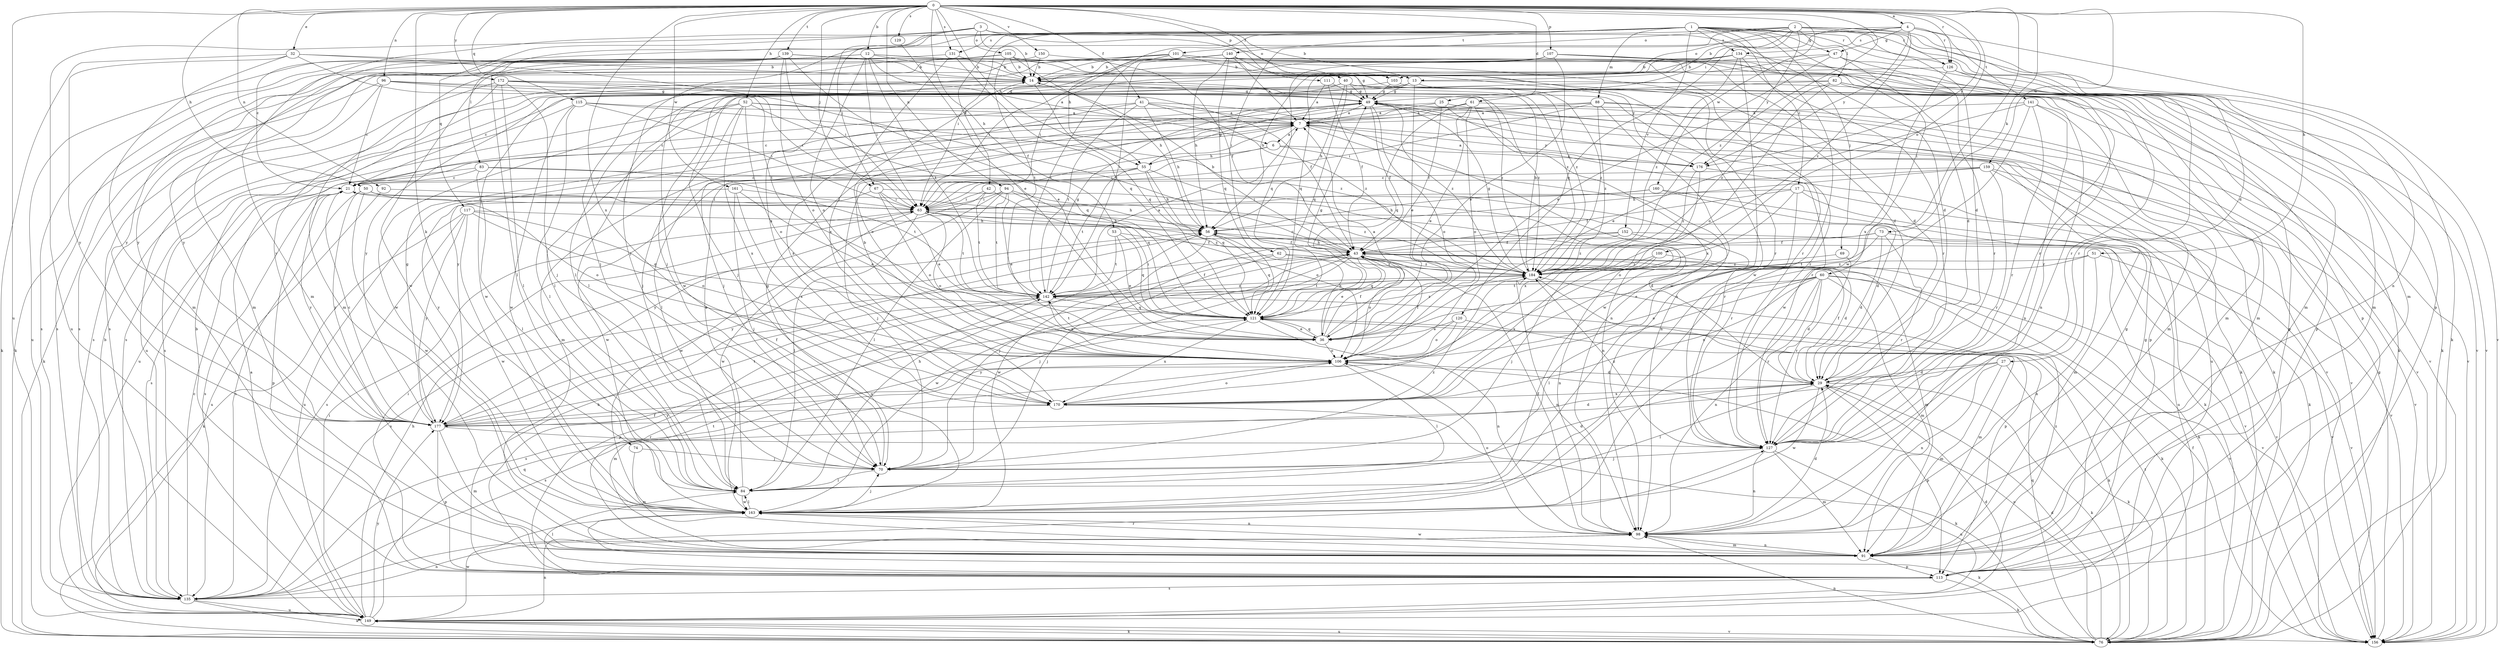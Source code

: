 strict digraph  {
0;
1;
2;
3;
4;
6;
7;
12;
13;
14;
17;
21;
25;
27;
29;
32;
36;
40;
41;
42;
43;
47;
49;
50;
51;
52;
53;
55;
56;
60;
61;
62;
63;
67;
69;
70;
73;
74;
76;
82;
83;
84;
88;
91;
92;
94;
96;
98;
100;
101;
103;
105;
106;
107;
111;
113;
115;
117;
120;
121;
126;
127;
129;
131;
134;
135;
139;
140;
141;
142;
149;
150;
152;
156;
159;
160;
161;
163;
170;
172;
176;
177;
184;
0 -> 4  [label=a];
0 -> 12  [label=b];
0 -> 25  [label=d];
0 -> 32  [label=e];
0 -> 40  [label=f];
0 -> 41  [label=f];
0 -> 50  [label=h];
0 -> 51  [label=h];
0 -> 52  [label=h];
0 -> 53  [label=h];
0 -> 55  [label=h];
0 -> 67  [label=j];
0 -> 73  [label=k];
0 -> 74  [label=k];
0 -> 92  [label=n];
0 -> 94  [label=n];
0 -> 96  [label=n];
0 -> 100  [label=o];
0 -> 107  [label=p];
0 -> 111  [label=p];
0 -> 115  [label=q];
0 -> 126  [label=r];
0 -> 129  [label=s];
0 -> 131  [label=s];
0 -> 139  [label=t];
0 -> 149  [label=u];
0 -> 150  [label=v];
0 -> 159  [label=w];
0 -> 160  [label=w];
0 -> 161  [label=w];
0 -> 163  [label=w];
0 -> 170  [label=x];
0 -> 172  [label=y];
0 -> 176  [label=y];
0 -> 184  [label=z];
1 -> 17  [label=c];
1 -> 21  [label=c];
1 -> 42  [label=f];
1 -> 47  [label=g];
1 -> 55  [label=h];
1 -> 60  [label=i];
1 -> 67  [label=j];
1 -> 69  [label=j];
1 -> 76  [label=k];
1 -> 88  [label=m];
1 -> 91  [label=m];
1 -> 113  [label=p];
1 -> 126  [label=r];
1 -> 131  [label=s];
1 -> 134  [label=s];
1 -> 140  [label=t];
1 -> 149  [label=u];
1 -> 152  [label=v];
1 -> 163  [label=w];
2 -> 13  [label=b];
2 -> 27  [label=d];
2 -> 29  [label=d];
2 -> 61  [label=i];
2 -> 62  [label=i];
2 -> 63  [label=i];
2 -> 82  [label=l];
2 -> 98  [label=n];
2 -> 101  [label=o];
2 -> 103  [label=o];
2 -> 126  [label=r];
2 -> 176  [label=y];
3 -> 13  [label=b];
3 -> 14  [label=b];
3 -> 29  [label=d];
3 -> 83  [label=l];
3 -> 91  [label=m];
3 -> 103  [label=o];
3 -> 105  [label=o];
3 -> 117  [label=q];
3 -> 170  [label=x];
4 -> 47  [label=g];
4 -> 70  [label=j];
4 -> 120  [label=q];
4 -> 126  [label=r];
4 -> 134  [label=s];
4 -> 141  [label=t];
4 -> 156  [label=v];
4 -> 176  [label=y];
4 -> 184  [label=z];
6 -> 55  [label=h];
6 -> 63  [label=i];
6 -> 127  [label=r];
6 -> 176  [label=y];
7 -> 6  [label=a];
7 -> 63  [label=i];
7 -> 84  [label=l];
7 -> 91  [label=m];
7 -> 98  [label=n];
7 -> 156  [label=v];
7 -> 176  [label=y];
12 -> 6  [label=a];
12 -> 14  [label=b];
12 -> 63  [label=i];
12 -> 106  [label=o];
12 -> 127  [label=r];
12 -> 135  [label=s];
12 -> 142  [label=t];
12 -> 176  [label=y];
12 -> 177  [label=y];
13 -> 36  [label=e];
13 -> 49  [label=g];
13 -> 84  [label=l];
13 -> 156  [label=v];
13 -> 177  [label=y];
13 -> 184  [label=z];
14 -> 49  [label=g];
14 -> 121  [label=q];
14 -> 127  [label=r];
14 -> 163  [label=w];
17 -> 43  [label=f];
17 -> 63  [label=i];
17 -> 106  [label=o];
17 -> 127  [label=r];
17 -> 149  [label=u];
17 -> 156  [label=v];
21 -> 63  [label=i];
21 -> 113  [label=p];
21 -> 135  [label=s];
21 -> 177  [label=y];
25 -> 7  [label=a];
25 -> 43  [label=f];
25 -> 76  [label=k];
25 -> 106  [label=o];
25 -> 127  [label=r];
27 -> 29  [label=d];
27 -> 76  [label=k];
27 -> 91  [label=m];
27 -> 98  [label=n];
27 -> 135  [label=s];
29 -> 43  [label=f];
29 -> 76  [label=k];
29 -> 84  [label=l];
29 -> 113  [label=p];
29 -> 163  [label=w];
29 -> 170  [label=x];
32 -> 14  [label=b];
32 -> 43  [label=f];
32 -> 76  [label=k];
32 -> 91  [label=m];
32 -> 142  [label=t];
32 -> 177  [label=y];
36 -> 7  [label=a];
36 -> 43  [label=f];
36 -> 56  [label=h];
36 -> 106  [label=o];
36 -> 121  [label=q];
36 -> 142  [label=t];
40 -> 49  [label=g];
40 -> 56  [label=h];
40 -> 70  [label=j];
40 -> 84  [label=l];
40 -> 98  [label=n];
40 -> 113  [label=p];
40 -> 121  [label=q];
40 -> 156  [label=v];
41 -> 7  [label=a];
41 -> 21  [label=c];
41 -> 56  [label=h];
41 -> 98  [label=n];
41 -> 142  [label=t];
41 -> 170  [label=x];
41 -> 184  [label=z];
42 -> 63  [label=i];
42 -> 106  [label=o];
42 -> 142  [label=t];
42 -> 177  [label=y];
43 -> 14  [label=b];
43 -> 29  [label=d];
43 -> 36  [label=e];
43 -> 56  [label=h];
43 -> 70  [label=j];
43 -> 106  [label=o];
43 -> 121  [label=q];
43 -> 163  [label=w];
43 -> 184  [label=z];
47 -> 14  [label=b];
47 -> 29  [label=d];
47 -> 36  [label=e];
47 -> 91  [label=m];
47 -> 121  [label=q];
47 -> 127  [label=r];
49 -> 7  [label=a];
49 -> 43  [label=f];
49 -> 70  [label=j];
49 -> 106  [label=o];
49 -> 149  [label=u];
49 -> 184  [label=z];
50 -> 63  [label=i];
50 -> 106  [label=o];
50 -> 135  [label=s];
50 -> 163  [label=w];
50 -> 177  [label=y];
51 -> 36  [label=e];
51 -> 98  [label=n];
51 -> 156  [label=v];
51 -> 184  [label=z];
52 -> 7  [label=a];
52 -> 70  [label=j];
52 -> 106  [label=o];
52 -> 121  [label=q];
52 -> 149  [label=u];
52 -> 156  [label=v];
52 -> 163  [label=w];
52 -> 170  [label=x];
53 -> 36  [label=e];
53 -> 43  [label=f];
53 -> 121  [label=q];
53 -> 142  [label=t];
55 -> 21  [label=c];
55 -> 49  [label=g];
55 -> 56  [label=h];
55 -> 98  [label=n];
55 -> 121  [label=q];
55 -> 142  [label=t];
55 -> 163  [label=w];
56 -> 43  [label=f];
56 -> 98  [label=n];
56 -> 121  [label=q];
56 -> 163  [label=w];
60 -> 29  [label=d];
60 -> 76  [label=k];
60 -> 84  [label=l];
60 -> 91  [label=m];
60 -> 98  [label=n];
60 -> 106  [label=o];
60 -> 127  [label=r];
60 -> 142  [label=t];
60 -> 156  [label=v];
60 -> 170  [label=x];
61 -> 7  [label=a];
61 -> 21  [label=c];
61 -> 36  [label=e];
61 -> 106  [label=o];
61 -> 121  [label=q];
61 -> 156  [label=v];
61 -> 170  [label=x];
62 -> 70  [label=j];
62 -> 91  [label=m];
62 -> 135  [label=s];
62 -> 184  [label=z];
63 -> 56  [label=h];
63 -> 84  [label=l];
63 -> 106  [label=o];
63 -> 142  [label=t];
63 -> 156  [label=v];
63 -> 163  [label=w];
63 -> 184  [label=z];
67 -> 29  [label=d];
67 -> 36  [label=e];
67 -> 63  [label=i];
67 -> 106  [label=o];
67 -> 177  [label=y];
69 -> 127  [label=r];
69 -> 184  [label=z];
70 -> 29  [label=d];
70 -> 49  [label=g];
70 -> 84  [label=l];
70 -> 184  [label=z];
73 -> 29  [label=d];
73 -> 43  [label=f];
73 -> 127  [label=r];
73 -> 142  [label=t];
73 -> 156  [label=v];
73 -> 177  [label=y];
74 -> 70  [label=j];
74 -> 91  [label=m];
76 -> 29  [label=d];
76 -> 98  [label=n];
76 -> 106  [label=o];
76 -> 121  [label=q];
76 -> 142  [label=t];
76 -> 149  [label=u];
82 -> 21  [label=c];
82 -> 49  [label=g];
82 -> 91  [label=m];
82 -> 106  [label=o];
82 -> 113  [label=p];
82 -> 127  [label=r];
82 -> 184  [label=z];
83 -> 21  [label=c];
83 -> 84  [label=l];
83 -> 121  [label=q];
83 -> 135  [label=s];
83 -> 142  [label=t];
84 -> 7  [label=a];
84 -> 56  [label=h];
84 -> 163  [label=w];
88 -> 7  [label=a];
88 -> 63  [label=i];
88 -> 76  [label=k];
88 -> 113  [label=p];
88 -> 163  [label=w];
88 -> 177  [label=y];
88 -> 184  [label=z];
91 -> 49  [label=g];
91 -> 98  [label=n];
91 -> 113  [label=p];
91 -> 142  [label=t];
91 -> 163  [label=w];
92 -> 63  [label=i];
92 -> 149  [label=u];
94 -> 36  [label=e];
94 -> 56  [label=h];
94 -> 63  [label=i];
94 -> 84  [label=l];
94 -> 142  [label=t];
94 -> 163  [label=w];
94 -> 184  [label=z];
96 -> 21  [label=c];
96 -> 49  [label=g];
96 -> 63  [label=i];
96 -> 76  [label=k];
96 -> 135  [label=s];
96 -> 184  [label=z];
98 -> 29  [label=d];
98 -> 43  [label=f];
98 -> 91  [label=m];
98 -> 106  [label=o];
100 -> 70  [label=j];
100 -> 156  [label=v];
100 -> 170  [label=x];
100 -> 184  [label=z];
101 -> 14  [label=b];
101 -> 29  [label=d];
101 -> 49  [label=g];
101 -> 63  [label=i];
101 -> 70  [label=j];
101 -> 113  [label=p];
101 -> 127  [label=r];
101 -> 135  [label=s];
101 -> 142  [label=t];
103 -> 49  [label=g];
103 -> 91  [label=m];
103 -> 135  [label=s];
105 -> 14  [label=b];
105 -> 43  [label=f];
105 -> 56  [label=h];
105 -> 76  [label=k];
105 -> 84  [label=l];
105 -> 91  [label=m];
105 -> 98  [label=n];
105 -> 142  [label=t];
106 -> 29  [label=d];
106 -> 43  [label=f];
106 -> 84  [label=l];
106 -> 91  [label=m];
107 -> 14  [label=b];
107 -> 29  [label=d];
107 -> 36  [label=e];
107 -> 84  [label=l];
107 -> 121  [label=q];
107 -> 127  [label=r];
107 -> 135  [label=s];
107 -> 156  [label=v];
111 -> 7  [label=a];
111 -> 43  [label=f];
111 -> 49  [label=g];
113 -> 14  [label=b];
113 -> 43  [label=f];
113 -> 49  [label=g];
113 -> 56  [label=h];
113 -> 63  [label=i];
113 -> 76  [label=k];
113 -> 84  [label=l];
113 -> 135  [label=s];
113 -> 184  [label=z];
115 -> 7  [label=a];
115 -> 63  [label=i];
115 -> 84  [label=l];
115 -> 135  [label=s];
115 -> 163  [label=w];
115 -> 184  [label=z];
117 -> 56  [label=h];
117 -> 76  [label=k];
117 -> 106  [label=o];
117 -> 121  [label=q];
117 -> 135  [label=s];
117 -> 163  [label=w];
117 -> 177  [label=y];
120 -> 36  [label=e];
120 -> 91  [label=m];
120 -> 106  [label=o];
120 -> 177  [label=y];
121 -> 36  [label=e];
121 -> 49  [label=g];
121 -> 63  [label=i];
121 -> 76  [label=k];
121 -> 98  [label=n];
121 -> 135  [label=s];
121 -> 170  [label=x];
121 -> 184  [label=z];
126 -> 70  [label=j];
126 -> 91  [label=m];
126 -> 127  [label=r];
126 -> 170  [label=x];
127 -> 70  [label=j];
127 -> 91  [label=m];
127 -> 98  [label=n];
127 -> 149  [label=u];
127 -> 184  [label=z];
129 -> 36  [label=e];
131 -> 14  [label=b];
131 -> 121  [label=q];
131 -> 170  [label=x];
131 -> 177  [label=y];
134 -> 14  [label=b];
134 -> 56  [label=h];
134 -> 63  [label=i];
134 -> 76  [label=k];
134 -> 127  [label=r];
134 -> 163  [label=w];
134 -> 184  [label=z];
135 -> 14  [label=b];
135 -> 21  [label=c];
135 -> 76  [label=k];
135 -> 98  [label=n];
135 -> 127  [label=r];
135 -> 149  [label=u];
139 -> 14  [label=b];
139 -> 36  [label=e];
139 -> 63  [label=i];
139 -> 91  [label=m];
139 -> 106  [label=o];
139 -> 135  [label=s];
139 -> 149  [label=u];
139 -> 163  [label=w];
139 -> 184  [label=z];
140 -> 7  [label=a];
140 -> 14  [label=b];
140 -> 56  [label=h];
140 -> 76  [label=k];
140 -> 121  [label=q];
140 -> 142  [label=t];
140 -> 156  [label=v];
140 -> 163  [label=w];
140 -> 184  [label=z];
141 -> 7  [label=a];
141 -> 36  [label=e];
141 -> 91  [label=m];
141 -> 98  [label=n];
141 -> 127  [label=r];
141 -> 163  [label=w];
142 -> 7  [label=a];
142 -> 43  [label=f];
142 -> 49  [label=g];
142 -> 106  [label=o];
142 -> 113  [label=p];
142 -> 121  [label=q];
142 -> 184  [label=z];
149 -> 7  [label=a];
149 -> 29  [label=d];
149 -> 56  [label=h];
149 -> 63  [label=i];
149 -> 76  [label=k];
149 -> 98  [label=n];
149 -> 121  [label=q];
149 -> 156  [label=v];
149 -> 163  [label=w];
149 -> 177  [label=y];
150 -> 14  [label=b];
150 -> 127  [label=r];
150 -> 177  [label=y];
152 -> 43  [label=f];
152 -> 70  [label=j];
152 -> 76  [label=k];
152 -> 156  [label=v];
152 -> 184  [label=z];
156 -> 43  [label=f];
156 -> 49  [label=g];
159 -> 21  [label=c];
159 -> 56  [label=h];
159 -> 70  [label=j];
159 -> 76  [label=k];
159 -> 127  [label=r];
159 -> 156  [label=v];
160 -> 29  [label=d];
160 -> 56  [label=h];
160 -> 63  [label=i];
160 -> 91  [label=m];
161 -> 36  [label=e];
161 -> 63  [label=i];
161 -> 70  [label=j];
161 -> 149  [label=u];
161 -> 170  [label=x];
163 -> 70  [label=j];
163 -> 76  [label=k];
163 -> 84  [label=l];
163 -> 98  [label=n];
170 -> 14  [label=b];
170 -> 76  [label=k];
170 -> 106  [label=o];
170 -> 177  [label=y];
172 -> 43  [label=f];
172 -> 49  [label=g];
172 -> 70  [label=j];
172 -> 84  [label=l];
172 -> 149  [label=u];
172 -> 177  [label=y];
172 -> 184  [label=z];
176 -> 7  [label=a];
176 -> 76  [label=k];
176 -> 170  [label=x];
176 -> 184  [label=z];
177 -> 21  [label=c];
177 -> 29  [label=d];
177 -> 43  [label=f];
177 -> 49  [label=g];
177 -> 91  [label=m];
177 -> 106  [label=o];
177 -> 113  [label=p];
177 -> 127  [label=r];
177 -> 142  [label=t];
184 -> 14  [label=b];
184 -> 21  [label=c];
184 -> 49  [label=g];
184 -> 98  [label=n];
184 -> 113  [label=p];
184 -> 142  [label=t];
}
